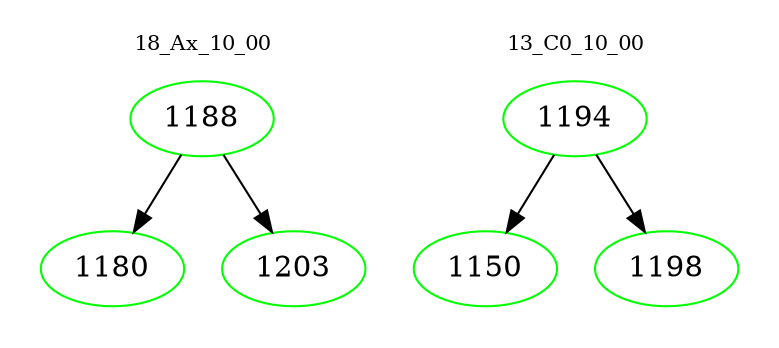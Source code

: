 digraph{
subgraph cluster_0 {
color = white
label = "18_Ax_10_00";
fontsize=10;
T0_1188 [label="1188", color="green"]
T0_1188 -> T0_1180 [color="black"]
T0_1180 [label="1180", color="green"]
T0_1188 -> T0_1203 [color="black"]
T0_1203 [label="1203", color="green"]
}
subgraph cluster_1 {
color = white
label = "13_C0_10_00";
fontsize=10;
T1_1194 [label="1194", color="green"]
T1_1194 -> T1_1150 [color="black"]
T1_1150 [label="1150", color="green"]
T1_1194 -> T1_1198 [color="black"]
T1_1198 [label="1198", color="green"]
}
}
